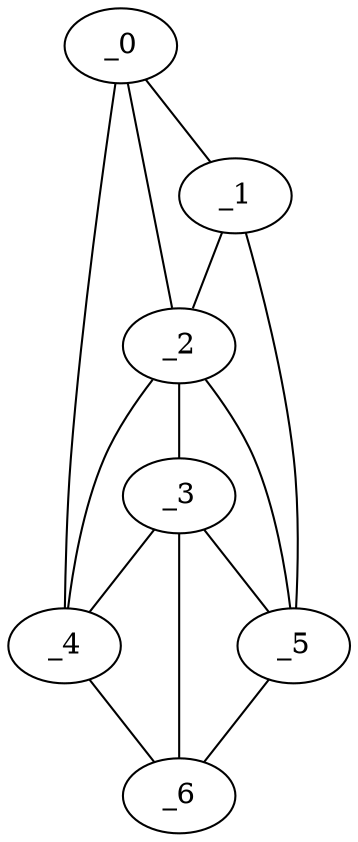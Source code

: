 graph "obj74__155.gxl" {
	_0	 [x=17,
		y=57];
	_1	 [x=23,
		y=60];
	_0 -- _1	 [valence=1];
	_2	 [x=67,
		y=53];
	_0 -- _2	 [valence=2];
	_4	 [x=104,
		y=15];
	_0 -- _4	 [valence=1];
	_1 -- _2	 [valence=2];
	_5	 [x=110,
		y=55];
	_1 -- _5	 [valence=1];
	_3	 [x=100,
		y=29];
	_2 -- _3	 [valence=2];
	_2 -- _4	 [valence=2];
	_2 -- _5	 [valence=1];
	_3 -- _4	 [valence=1];
	_3 -- _5	 [valence=1];
	_6	 [x=122,
		y=13];
	_3 -- _6	 [valence=2];
	_4 -- _6	 [valence=1];
	_5 -- _6	 [valence=1];
}
